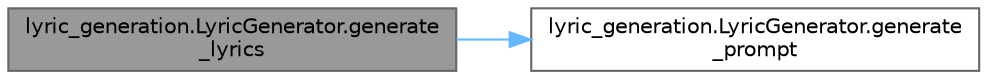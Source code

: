 digraph "lyric_generation.LyricGenerator.generate_lyrics"
{
 // LATEX_PDF_SIZE
  bgcolor="transparent";
  edge [fontname=Helvetica,fontsize=10,labelfontname=Helvetica,labelfontsize=10];
  node [fontname=Helvetica,fontsize=10,shape=box,height=0.2,width=0.4];
  rankdir="LR";
  Node1 [id="Node000001",label="lyric_generation.LyricGenerator.generate\l_lyrics",height=0.2,width=0.4,color="gray40", fillcolor="grey60", style="filled", fontcolor="black",tooltip=" "];
  Node1 -> Node2 [id="edge1_Node000001_Node000002",color="steelblue1",style="solid",tooltip=" "];
  Node2 [id="Node000002",label="lyric_generation.LyricGenerator.generate\l_prompt",height=0.2,width=0.4,color="grey40", fillcolor="white", style="filled",URL="$classlyric__generation_1_1_lyric_generator.html#a1725862fe6dc40ca38f1933a488fc8d6",tooltip=" "];
}
